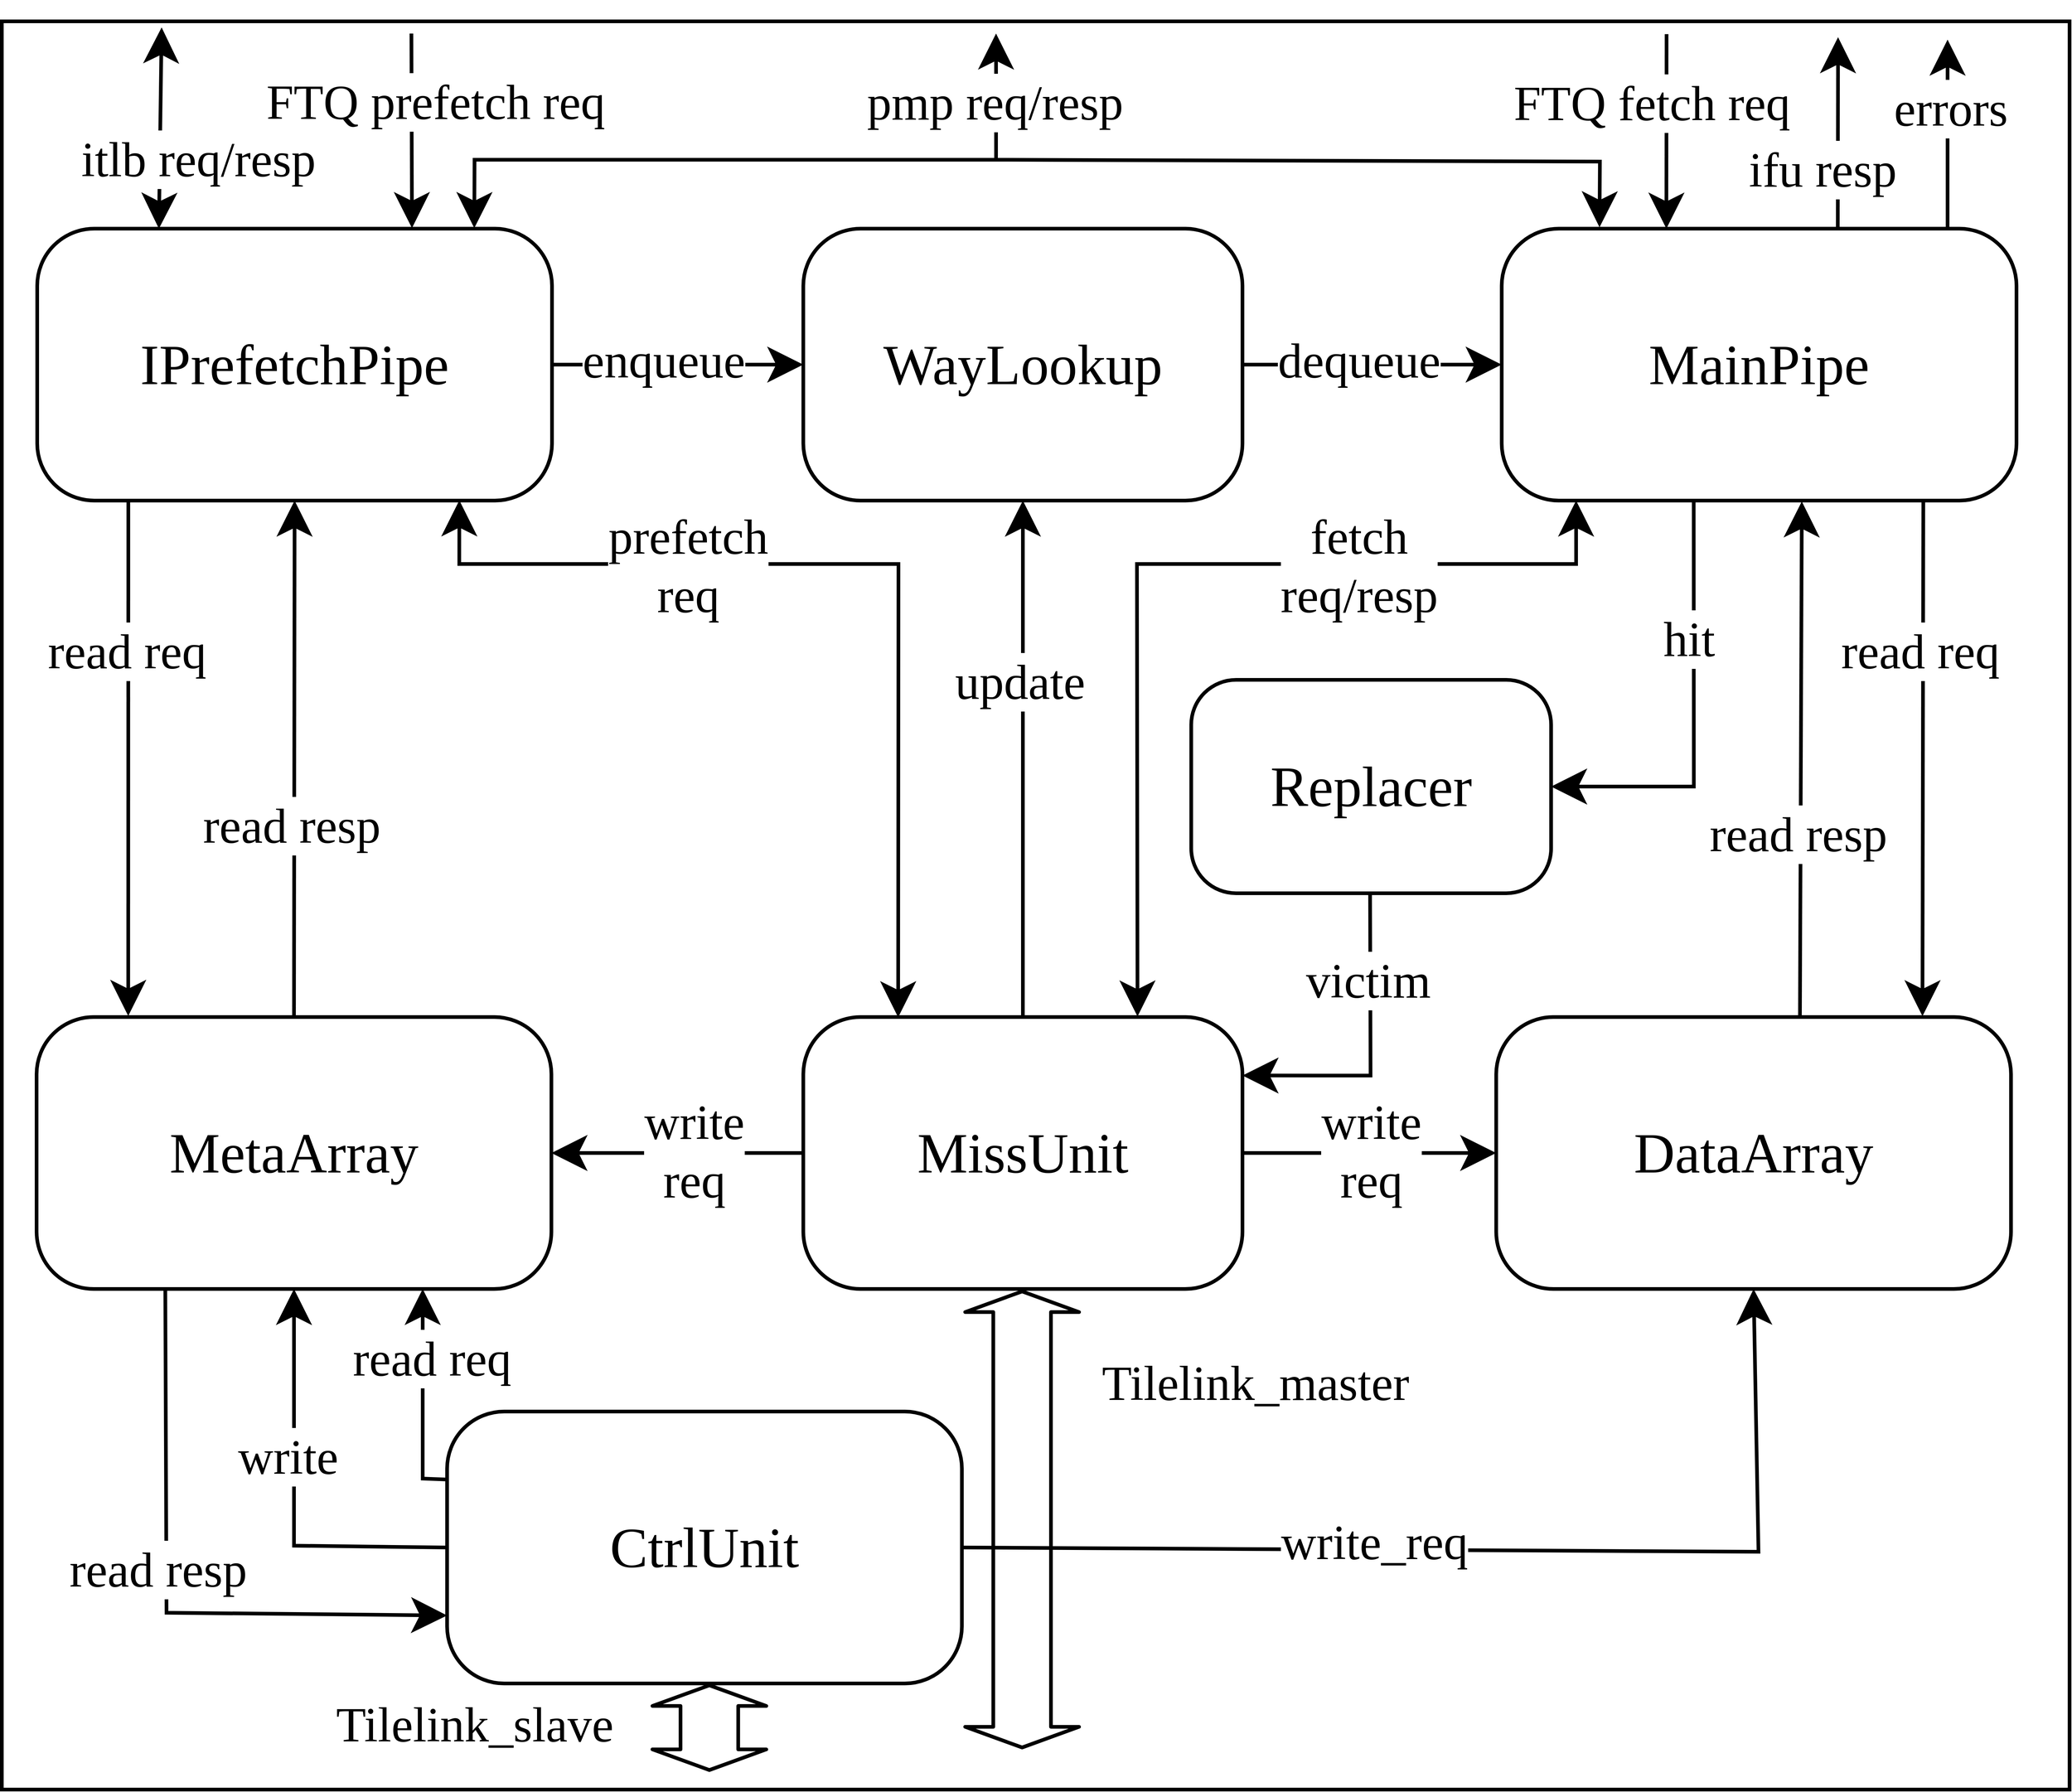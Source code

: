 <mxfile version="26.0.16">
  <diagram name="Page-1" id="PJgCdanIaGpkUApIPNjL">
    <mxGraphModel dx="5603" dy="2531" grid="1" gridSize="10" guides="1" tooltips="1" connect="1" arrows="1" fold="1" page="1" pageScale="1" pageWidth="827" pageHeight="1169" math="0" shadow="0">
      <root>
        <mxCell id="0" />
        <mxCell id="1" parent="0" />
        <mxCell id="Eg_9pR13XYyEN4W18mx6-2" value="" style="rounded=0;whiteSpace=wrap;html=1;fillColor=none;strokeWidth=6;" parent="1" vertex="1">
          <mxGeometry x="860" y="2050" width="3390" height="2900" as="geometry" />
        </mxCell>
        <mxCell id="Eg_9pR13XYyEN4W18mx6-3" value="&lt;span style=&quot;font-family: &amp;quot;MS Mincho&amp;quot;, &amp;quot;ＭＳ 明朝&amp;quot;; font-size: 93px;&quot;&gt;IPrefetchPipe&lt;/span&gt;" style="rounded=1;whiteSpace=wrap;html=1;fillColor=none;strokeWidth=6;shadow=0;glass=0;autosize=0;resizeWidth=0;imageHeight=24;imageAspect=1;perimeter=rectanglePerimeter;arcSize=21;" parent="1" vertex="1">
          <mxGeometry x="918" y="2390" width="844" height="446" as="geometry" />
        </mxCell>
        <mxCell id="Eg_9pR13XYyEN4W18mx6-4" value="&lt;span style=&quot;font-family: &amp;quot;MS Mincho&amp;quot;, &amp;quot;ＭＳ 明朝&amp;quot;; font-size: 93px;&quot;&gt;MainPipe&lt;/span&gt;" style="rounded=1;whiteSpace=wrap;html=1;fillColor=none;strokeWidth=6;shadow=0;glass=0;autosize=0;resizeWidth=0;imageHeight=24;imageAspect=1;perimeter=rectanglePerimeter;arcSize=21;" parent="1" vertex="1">
          <mxGeometry x="3319" y="2390" width="844" height="446" as="geometry" />
        </mxCell>
        <mxCell id="Eg_9pR13XYyEN4W18mx6-5" value="&lt;span style=&quot;font-family: &amp;quot;MS Mincho&amp;quot;, &amp;quot;ＭＳ 明朝&amp;quot;; font-size: 93px;&quot;&gt;MetaArray&lt;/span&gt;" style="rounded=1;whiteSpace=wrap;html=1;fillColor=none;strokeWidth=6;shadow=0;glass=0;autosize=0;resizeWidth=0;imageHeight=24;imageAspect=1;perimeter=rectanglePerimeter;arcSize=21;" parent="1" vertex="1">
          <mxGeometry x="917" y="3683" width="844" height="446" as="geometry" />
        </mxCell>
        <mxCell id="Eg_9pR13XYyEN4W18mx6-6" value="&lt;span style=&quot;font-family: &amp;quot;MS Mincho&amp;quot;, &amp;quot;ＭＳ 明朝&amp;quot;; font-size: 93px;&quot;&gt;DataArray&lt;/span&gt;" style="rounded=1;whiteSpace=wrap;html=1;fillColor=none;strokeWidth=6;shadow=0;glass=0;autosize=0;resizeWidth=0;imageHeight=24;imageAspect=1;perimeter=rectanglePerimeter;arcSize=21;" parent="1" vertex="1">
          <mxGeometry x="3310" y="3683" width="844" height="446" as="geometry" />
        </mxCell>
        <mxCell id="Eg_9pR13XYyEN4W18mx6-7" value="&lt;font face=&quot;MS Mincho, ＭＳ 明朝&quot;&gt;&lt;span style=&quot;font-size: 93px;&quot;&gt;WayLookup&lt;/span&gt;&lt;/font&gt;" style="rounded=1;whiteSpace=wrap;html=1;fillColor=none;strokeWidth=6;shadow=0;glass=0;autosize=0;resizeWidth=0;imageHeight=24;imageAspect=1;perimeter=rectanglePerimeter;arcSize=21;" parent="1" vertex="1">
          <mxGeometry x="2174" y="2390" width="720" height="446" as="geometry" />
        </mxCell>
        <mxCell id="Eg_9pR13XYyEN4W18mx6-8" value="&lt;font face=&quot;MS Mincho, ＭＳ 明朝&quot;&gt;&lt;span style=&quot;font-size: 93px;&quot;&gt;MissUnit&lt;/span&gt;&lt;/font&gt;" style="rounded=1;whiteSpace=wrap;html=1;fillColor=none;strokeWidth=6;shadow=0;glass=0;autosize=0;resizeWidth=0;imageHeight=24;imageAspect=1;perimeter=rectanglePerimeter;arcSize=21;" parent="1" vertex="1">
          <mxGeometry x="2174" y="3683" width="720" height="446" as="geometry" />
        </mxCell>
        <mxCell id="Eg_9pR13XYyEN4W18mx6-9" value="" style="endArrow=classic;html=1;rounded=0;strokeWidth=6;endFill=1;startArrow=classic;startFill=1;endSize=40;targetPerimeterSpacing=0;entryX=0.284;entryY=1.002;entryDx=0;entryDy=0;entryPerimeter=0;startSize=40;exitX=0.234;exitY=0;exitDx=0;exitDy=0;exitPerimeter=0;" parent="1" edge="1">
          <mxGeometry width="50" height="50" relative="1" as="geometry">
            <mxPoint x="1117.496" y="2390" as="sourcePoint" />
            <mxPoint x="1122.0" y="2060.0" as="targetPoint" />
          </mxGeometry>
        </mxCell>
        <mxCell id="Eg_9pR13XYyEN4W18mx6-15" value="&lt;font face=&quot;MS Mincho,ＭＳ 明朝&quot; style=&quot;font-size: 80px;&quot;&gt;itlb req/resp&lt;/font&gt;" style="edgeLabel;html=1;align=center;verticalAlign=middle;resizable=0;points=[];labelBackgroundColor=default;" parent="1" vertex="1" connectable="0">
          <mxGeometry x="1187" y="2283" as="geometry">
            <mxPoint x="-5" y="-7" as="offset" />
          </mxGeometry>
        </mxCell>
        <mxCell id="Eg_9pR13XYyEN4W18mx6-16" value="" style="endArrow=none;html=1;rounded=0;strokeWidth=6;endFill=1;startArrow=classic;startFill=1;endSize=40;targetPerimeterSpacing=0;entryX=0.284;entryY=1.002;entryDx=0;entryDy=0;entryPerimeter=0;startSize=40;exitX=0.728;exitY=-0.002;exitDx=0;exitDy=0;exitPerimeter=0;" parent="1" source="Eg_9pR13XYyEN4W18mx6-3" edge="1">
          <mxGeometry width="50" height="50" relative="1" as="geometry">
            <mxPoint x="1526.996" y="2400" as="sourcePoint" />
            <mxPoint x="1531.5" y="2070.0" as="targetPoint" />
          </mxGeometry>
        </mxCell>
        <mxCell id="Eg_9pR13XYyEN4W18mx6-17" value="&lt;font face=&quot;MS Mincho,ＭＳ 明朝&quot; style=&quot;font-size: 80px;&quot;&gt;FTQ prefetch req&lt;/font&gt;" style="edgeLabel;html=1;align=center;verticalAlign=middle;resizable=0;points=[];labelBackgroundColor=default;" parent="1" vertex="1" connectable="0">
          <mxGeometry x="1576" y="2189" as="geometry">
            <mxPoint x="-5" y="-7" as="offset" />
          </mxGeometry>
        </mxCell>
        <mxCell id="Eg_9pR13XYyEN4W18mx6-18" value="&lt;span style=&quot;font-family: &amp;quot;MS Mincho&amp;quot;, &amp;quot;ＭＳ 明朝&amp;quot;; font-size: 93px;&quot;&gt;Replacer&lt;/span&gt;" style="rounded=1;whiteSpace=wrap;html=1;fillColor=none;strokeWidth=6;shadow=0;glass=0;autosize=0;resizeWidth=0;imageHeight=24;imageAspect=1;perimeter=rectanglePerimeter;arcSize=21;" parent="1" vertex="1">
          <mxGeometry x="2810" y="3130" width="590" height="350" as="geometry" />
        </mxCell>
        <mxCell id="Eg_9pR13XYyEN4W18mx6-19" value="" style="endArrow=none;html=1;rounded=0;strokeWidth=6;endFill=1;startArrow=classic;startFill=1;endSize=40;targetPerimeterSpacing=0;entryX=0.177;entryY=1.004;entryDx=0;entryDy=0;entryPerimeter=0;startSize=40;exitX=0.178;exitY=-0.004;exitDx=0;exitDy=0;exitPerimeter=0;" parent="1" source="Eg_9pR13XYyEN4W18mx6-5" target="Eg_9pR13XYyEN4W18mx6-3" edge="1">
          <mxGeometry width="50" height="50" relative="1" as="geometry">
            <mxPoint x="1070.5" y="3349" as="sourcePoint" />
            <mxPoint x="1070.0" y="3030.0" as="targetPoint" />
          </mxGeometry>
        </mxCell>
        <mxCell id="Eg_9pR13XYyEN4W18mx6-20" value="" style="endArrow=none;html=1;rounded=0;strokeWidth=6;endFill=1;startArrow=classic;startFill=1;endSize=40;entryX=0.5;entryY=0;entryDx=0;entryDy=0;startSize=40;exitX=0.5;exitY=1;exitDx=0;exitDy=0;sourcePerimeterSpacing=0;" parent="1" source="Eg_9pR13XYyEN4W18mx6-3" target="Eg_9pR13XYyEN4W18mx6-5" edge="1">
          <mxGeometry width="50" height="50" relative="1" as="geometry">
            <mxPoint x="1338" y="2848" as="sourcePoint" />
            <mxPoint x="1338" y="3691" as="targetPoint" />
          </mxGeometry>
        </mxCell>
        <mxCell id="Eg_9pR13XYyEN4W18mx6-21" value="" style="endArrow=none;html=1;rounded=0;strokeWidth=6;endFill=1;startArrow=classic;startFill=1;endSize=40;entryX=0.5;entryY=0;entryDx=0;entryDy=0;startSize=40;exitX=0.5;exitY=1;exitDx=0;exitDy=0;sourcePerimeterSpacing=0;" parent="1" source="Eg_9pR13XYyEN4W18mx6-7" target="Eg_9pR13XYyEN4W18mx6-8" edge="1">
          <mxGeometry width="50" height="50" relative="1" as="geometry">
            <mxPoint x="2534" y="2860" as="sourcePoint" />
            <mxPoint x="2533" y="3707" as="targetPoint" />
          </mxGeometry>
        </mxCell>
        <mxCell id="Eg_9pR13XYyEN4W18mx6-22" value="" style="endArrow=classic;html=1;rounded=0;strokeWidth=6;endFill=1;startArrow=classic;startFill=1;endSize=40;targetPerimeterSpacing=0;entryX=0.82;entryY=0.999;entryDx=0;entryDy=0;entryPerimeter=0;startSize=40;exitX=0.216;exitY=0.001;exitDx=0;exitDy=0;exitPerimeter=0;" parent="1" source="Eg_9pR13XYyEN4W18mx6-8" target="Eg_9pR13XYyEN4W18mx6-3" edge="1">
          <mxGeometry width="50" height="50" relative="1" as="geometry">
            <mxPoint x="2330" y="3533" as="sourcePoint" />
            <mxPoint x="2330" y="2690" as="targetPoint" />
            <Array as="points">
              <mxPoint x="2330" y="2940" />
              <mxPoint x="1610" y="2940" />
            </Array>
          </mxGeometry>
        </mxCell>
        <mxCell id="Eg_9pR13XYyEN4W18mx6-23" value="" style="endArrow=classic;html=1;rounded=0;strokeWidth=6;endFill=1;startArrow=classic;startFill=1;endSize=40;targetPerimeterSpacing=0;entryX=0.82;entryY=0.999;entryDx=0;entryDy=0;entryPerimeter=0;startSize=40;exitX=0.761;exitY=-0.002;exitDx=0;exitDy=0;exitPerimeter=0;" parent="1" source="Eg_9pR13XYyEN4W18mx6-8" edge="1">
          <mxGeometry width="50" height="50" relative="1" as="geometry">
            <mxPoint x="2721" y="3683" as="sourcePoint" />
            <mxPoint x="3441" y="2836" as="targetPoint" />
            <Array as="points">
              <mxPoint x="2721" y="2940" />
              <mxPoint x="3441" y="2940" />
            </Array>
          </mxGeometry>
        </mxCell>
        <mxCell id="Eg_9pR13XYyEN4W18mx6-27" value="" style="endArrow=none;html=1;rounded=0;strokeWidth=6;endFill=1;startArrow=classic;startFill=1;endSize=40;targetPerimeterSpacing=0;entryX=0.59;entryY=0.002;entryDx=0;entryDy=0;entryPerimeter=0;startSize=40;exitX=0.583;exitY=1.003;exitDx=0;exitDy=0;exitPerimeter=0;" parent="1" source="Eg_9pR13XYyEN4W18mx6-4" target="Eg_9pR13XYyEN4W18mx6-6" edge="1">
          <mxGeometry width="50" height="50" relative="1" as="geometry">
            <mxPoint x="3809.998" y="2838" as="sourcePoint" />
            <mxPoint x="3809.998" y="3681" as="targetPoint" />
          </mxGeometry>
        </mxCell>
        <mxCell id="Eg_9pR13XYyEN4W18mx6-28" value="" style="endArrow=none;html=1;rounded=0;strokeWidth=6;endFill=1;startArrow=classic;startFill=1;endSize=40;entryX=0.819;entryY=1;entryDx=0;entryDy=0;startSize=40;exitX=0.828;exitY=-0.003;exitDx=0;exitDy=0;sourcePerimeterSpacing=0;exitPerimeter=0;entryPerimeter=0;" parent="1" source="Eg_9pR13XYyEN4W18mx6-6" target="Eg_9pR13XYyEN4W18mx6-4" edge="1">
          <mxGeometry width="50" height="50" relative="1" as="geometry">
            <mxPoint x="4009.998" y="3683" as="sourcePoint" />
            <mxPoint x="4010.998" y="2836" as="targetPoint" />
          </mxGeometry>
        </mxCell>
        <mxCell id="Eg_9pR13XYyEN4W18mx6-29" value="" style="endArrow=classic;html=1;rounded=0;strokeWidth=6;endFill=1;startArrow=none;startFill=0;endSize=40;targetPerimeterSpacing=0;entryX=0;entryY=0.5;entryDx=0;entryDy=0;startSize=40;exitX=1;exitY=0.5;exitDx=0;exitDy=0;" parent="1" source="Eg_9pR13XYyEN4W18mx6-3" target="Eg_9pR13XYyEN4W18mx6-7" edge="1">
          <mxGeometry width="50" height="50" relative="1" as="geometry">
            <mxPoint x="1959.996" y="3010" as="sourcePoint" />
            <mxPoint x="1964.5" y="2680.0" as="targetPoint" />
          </mxGeometry>
        </mxCell>
        <mxCell id="Eg_9pR13XYyEN4W18mx6-30" value="" style="endArrow=classic;html=1;rounded=0;strokeWidth=6;endFill=1;startArrow=none;startFill=0;endSize=40;targetPerimeterSpacing=0;entryX=0;entryY=0.5;entryDx=0;entryDy=0;startSize=40;exitX=1;exitY=0.5;exitDx=0;exitDy=0;" parent="1" source="Eg_9pR13XYyEN4W18mx6-7" target="Eg_9pR13XYyEN4W18mx6-4" edge="1">
          <mxGeometry width="50" height="50" relative="1" as="geometry">
            <mxPoint x="2840" y="2620" as="sourcePoint" />
            <mxPoint x="3252" y="2620" as="targetPoint" />
          </mxGeometry>
        </mxCell>
        <mxCell id="Eg_9pR13XYyEN4W18mx6-31" value="" style="endArrow=none;html=1;rounded=0;strokeWidth=6;endFill=1;startArrow=classic;startFill=1;endSize=40;targetPerimeterSpacing=0;entryX=0.284;entryY=1.002;entryDx=0;entryDy=0;entryPerimeter=0;startSize=40;exitX=0.491;exitY=0.001;exitDx=0;exitDy=0;exitPerimeter=0;" parent="1" edge="1">
          <mxGeometry width="50" height="50" relative="1" as="geometry">
            <mxPoint x="3589.004" y="2389.996" as="sourcePoint" />
            <mxPoint x="3589.3" y="2071.0" as="targetPoint" />
          </mxGeometry>
        </mxCell>
        <mxCell id="Eg_9pR13XYyEN4W18mx6-34" value="" style="endArrow=none;html=1;rounded=0;strokeWidth=6;endFill=1;startArrow=classic;startFill=1;endSize=40;entryX=0.819;entryY=0.001;entryDx=0;entryDy=0;entryPerimeter=0;startSize=40;exitX=0.491;exitY=0.001;exitDx=0;exitDy=0;exitPerimeter=0;sourcePerimeterSpacing=0;" parent="1" edge="1">
          <mxGeometry width="50" height="50" relative="1" as="geometry">
            <mxPoint x="3870.46" y="2076.0" as="sourcePoint" />
            <mxPoint x="3869.996" y="2389.996" as="targetPoint" />
          </mxGeometry>
        </mxCell>
        <mxCell id="Eg_9pR13XYyEN4W18mx6-35" value="" style="endArrow=classic;html=1;rounded=0;strokeWidth=6;endFill=1;startArrow=none;startFill=0;endSize=40;targetPerimeterSpacing=0;entryX=0;entryY=0.5;entryDx=0;entryDy=0;startSize=40;exitX=1;exitY=0.5;exitDx=0;exitDy=0;" parent="1" source="Eg_9pR13XYyEN4W18mx6-8" target="Eg_9pR13XYyEN4W18mx6-6" edge="1">
          <mxGeometry width="50" height="50" relative="1" as="geometry">
            <mxPoint x="2840" y="3910" as="sourcePoint" />
            <mxPoint x="3265" y="3910" as="targetPoint" />
          </mxGeometry>
        </mxCell>
        <mxCell id="Eg_9pR13XYyEN4W18mx6-36" value="" style="endArrow=classic;html=1;rounded=0;strokeWidth=6;endFill=1;startArrow=none;startFill=0;endSize=40;entryX=1;entryY=0.5;entryDx=0;entryDy=0;startSize=40;exitX=0;exitY=0.5;exitDx=0;exitDy=0;sourcePerimeterSpacing=0;" parent="1" source="Eg_9pR13XYyEN4W18mx6-8" target="Eg_9pR13XYyEN4W18mx6-5" edge="1">
          <mxGeometry width="50" height="50" relative="1" as="geometry">
            <mxPoint x="2216" y="3910" as="sourcePoint" />
            <mxPoint x="1800" y="3910" as="targetPoint" />
          </mxGeometry>
        </mxCell>
        <mxCell id="Eg_9pR13XYyEN4W18mx6-37" value="" style="endArrow=none;html=1;rounded=0;strokeWidth=6;endFill=1;startArrow=classic;startFill=1;endSize=40;targetPerimeterSpacing=0;entryX=0.373;entryY=0.999;entryDx=0;entryDy=0;entryPerimeter=0;startSize=40;exitX=1;exitY=0.5;exitDx=0;exitDy=0;" parent="1" source="Eg_9pR13XYyEN4W18mx6-18" target="Eg_9pR13XYyEN4W18mx6-4" edge="1">
          <mxGeometry width="50" height="50" relative="1" as="geometry">
            <mxPoint x="3630.99" y="3218.55" as="sourcePoint" />
            <mxPoint x="3631.69" y="2900.0" as="targetPoint" />
            <Array as="points">
              <mxPoint x="3634" y="3305" />
            </Array>
          </mxGeometry>
        </mxCell>
        <mxCell id="Eg_9pR13XYyEN4W18mx6-38" value="" style="endArrow=none;html=1;rounded=0;strokeWidth=6;endFill=1;startArrow=classic;startFill=1;endSize=40;targetPerimeterSpacing=0;entryX=0.497;entryY=0.999;entryDx=0;entryDy=0;startSize=40;exitX=1;exitY=0.215;exitDx=0;exitDy=0;exitPerimeter=0;entryPerimeter=0;" parent="1" source="Eg_9pR13XYyEN4W18mx6-8" target="Eg_9pR13XYyEN4W18mx6-18" edge="1">
          <mxGeometry width="50" height="50" relative="1" as="geometry">
            <mxPoint x="2870" y="3779" as="sourcePoint" />
            <mxPoint x="3104" y="3310" as="targetPoint" />
            <Array as="points">
              <mxPoint x="3104" y="3779" />
            </Array>
          </mxGeometry>
        </mxCell>
        <mxCell id="Eg_9pR13XYyEN4W18mx6-39" value="" style="endArrow=classic;html=1;rounded=0;strokeWidth=6;endFill=1;startArrow=classic;startFill=1;endSize=40;targetPerimeterSpacing=0;startSize=40;exitX=0.849;exitY=-0.002;exitDx=0;exitDy=0;exitPerimeter=0;" parent="1" source="Eg_9pR13XYyEN4W18mx6-3" edge="1">
          <mxGeometry width="50" height="50" relative="1" as="geometry">
            <mxPoint x="1636" y="3019" as="sourcePoint" />
            <mxPoint x="2490" y="2070" as="targetPoint" />
            <Array as="points">
              <mxPoint x="1635" y="2277" />
              <mxPoint x="2490" y="2277" />
            </Array>
          </mxGeometry>
        </mxCell>
        <mxCell id="Eg_9pR13XYyEN4W18mx6-40" value="" style="endArrow=none;html=1;rounded=0;strokeWidth=6;endFill=1;startArrow=classic;startFill=1;endSize=40;targetPerimeterSpacing=0;startSize=40;exitX=0.19;exitY=-0.005;exitDx=0;exitDy=0;exitPerimeter=0;" parent="1" source="Eg_9pR13XYyEN4W18mx6-4" edge="1">
          <mxGeometry width="50" height="50" relative="1" as="geometry">
            <mxPoint x="3544.348" y="2384.77" as="sourcePoint" />
            <mxPoint x="2490" y="2277" as="targetPoint" />
            <Array as="points">
              <mxPoint x="3480" y="2280" />
            </Array>
          </mxGeometry>
        </mxCell>
        <mxCell id="Eg_9pR13XYyEN4W18mx6-41" value="" style="shape=flexArrow;endArrow=classic;startArrow=classic;html=1;rounded=1;width=89.583;endSize=9.304;endWidth=86.146;startWidth=86.146;startSize=9.304;strokeWidth=6;flowAnimation=0;" parent="1" edge="1">
          <mxGeometry width="100" height="100" relative="1" as="geometry">
            <mxPoint x="2532.75" y="4884" as="sourcePoint" />
            <mxPoint x="2532.75" y="4130" as="targetPoint" />
          </mxGeometry>
        </mxCell>
        <mxCell id="Eg_9pR13XYyEN4W18mx6-42" value="&lt;font face=&quot;MS Mincho,ＭＳ 明朝&quot; style=&quot;font-size: 80px;&quot;&gt;Tilelink_master&lt;/font&gt;" style="edgeLabel;html=1;align=center;verticalAlign=middle;resizable=0;points=[];labelBackgroundColor=default;" parent="1" vertex="1" connectable="0">
          <mxGeometry x="2920" y="4290" as="geometry">
            <mxPoint x="-5" y="-7" as="offset" />
          </mxGeometry>
        </mxCell>
        <mxCell id="Eg_9pR13XYyEN4W18mx6-43" value="&lt;font face=&quot;MS Mincho,ＭＳ 明朝&quot; style=&quot;font-size: 80px;&quot;&gt;pmp req/resp&lt;/font&gt;" style="edgeLabel;html=1;align=center;verticalAlign=middle;resizable=0;points=[];labelBackgroundColor=default;" parent="1" vertex="1" connectable="0">
          <mxGeometry x="2493" y="2190" as="geometry">
            <mxPoint x="-5" y="-7" as="offset" />
          </mxGeometry>
        </mxCell>
        <mxCell id="Eg_9pR13XYyEN4W18mx6-44" value="&lt;font face=&quot;MS Mincho,ＭＳ 明朝&quot; style=&quot;font-size: 80px;&quot;&gt;FTQ fetch req&lt;/font&gt;" style="edgeLabel;html=1;align=center;verticalAlign=middle;resizable=0;points=[];labelBackgroundColor=default;" parent="1" vertex="1" connectable="0">
          <mxGeometry x="3570" y="2191" as="geometry">
            <mxPoint x="-5" y="-7" as="offset" />
          </mxGeometry>
        </mxCell>
        <mxCell id="Eg_9pR13XYyEN4W18mx6-45" value="&lt;font face=&quot;MS Mincho,ＭＳ 明朝&quot; style=&quot;font-size: 80px;&quot;&gt;ifu resp&lt;/font&gt;" style="edgeLabel;html=1;align=center;verticalAlign=middle;resizable=0;points=[];labelBackgroundColor=default;" parent="1" vertex="1" connectable="0">
          <mxGeometry x="3850" y="2300" as="geometry">
            <mxPoint x="-5" y="-7" as="offset" />
          </mxGeometry>
        </mxCell>
        <mxCell id="Eg_9pR13XYyEN4W18mx6-46" value="&lt;font face=&quot;MS Mincho,ＭＳ 明朝&quot; style=&quot;font-size: 80px;&quot;&gt;read req&lt;/font&gt;" style="edgeLabel;html=1;align=center;verticalAlign=middle;resizable=0;points=[];labelBackgroundColor=default;" parent="1" vertex="1" connectable="0">
          <mxGeometry x="1070" y="3090" as="geometry">
            <mxPoint x="-5" y="-7" as="offset" />
          </mxGeometry>
        </mxCell>
        <mxCell id="Eg_9pR13XYyEN4W18mx6-47" value="&lt;font face=&quot;MS Mincho,ＭＳ 明朝&quot; style=&quot;font-size: 80px;&quot;&gt;read resp&lt;/font&gt;" style="edgeLabel;html=1;align=center;verticalAlign=middle;resizable=0;points=[];labelBackgroundColor=default;" parent="1" vertex="1" connectable="0">
          <mxGeometry x="1339" y="3390" as="geometry">
            <mxPoint x="-4" y="-21" as="offset" />
          </mxGeometry>
        </mxCell>
        <mxCell id="Eg_9pR13XYyEN4W18mx6-48" value="&lt;font face=&quot;MS Mincho,ＭＳ 明朝&quot; style=&quot;font-size: 80px;&quot;&gt;read req&lt;/font&gt;" style="edgeLabel;html=1;align=center;verticalAlign=middle;resizable=0;points=[];labelBackgroundColor=default;" parent="1" vertex="1" connectable="0">
          <mxGeometry x="4010" y="3090" as="geometry">
            <mxPoint x="-5" y="-7" as="offset" />
          </mxGeometry>
        </mxCell>
        <mxCell id="Eg_9pR13XYyEN4W18mx6-49" value="&lt;font face=&quot;MS Mincho,ＭＳ 明朝&quot; style=&quot;font-size: 80px;&quot;&gt;read resp&lt;/font&gt;" style="edgeLabel;html=1;align=center;verticalAlign=middle;resizable=0;points=[];labelBackgroundColor=default;" parent="1" vertex="1" connectable="0">
          <mxGeometry x="3810" y="3390" as="geometry">
            <mxPoint x="-5" y="-7" as="offset" />
          </mxGeometry>
        </mxCell>
        <mxCell id="Eg_9pR13XYyEN4W18mx6-50" value="&lt;font face=&quot;MS Mincho,ＭＳ 明朝&quot; style=&quot;font-size: 80px;&quot;&gt;enqueue&lt;/font&gt;" style="edgeLabel;html=1;align=center;verticalAlign=middle;resizable=0;points=[];labelBackgroundColor=default;" parent="1" vertex="1" connectable="0">
          <mxGeometry x="1950" y="2613" as="geometry">
            <mxPoint x="-5" y="-7" as="offset" />
          </mxGeometry>
        </mxCell>
        <mxCell id="Eg_9pR13XYyEN4W18mx6-51" value="&lt;font face=&quot;MS Mincho,ＭＳ 明朝&quot; style=&quot;font-size: 80px;&quot;&gt;dequeue&lt;/font&gt;" style="edgeLabel;html=1;align=center;verticalAlign=middle;resizable=0;points=[];labelBackgroundColor=default;" parent="1" vertex="1" connectable="0">
          <mxGeometry x="3090" y="2613" as="geometry">
            <mxPoint x="-5" y="-7" as="offset" />
          </mxGeometry>
        </mxCell>
        <mxCell id="Eg_9pR13XYyEN4W18mx6-52" value="&lt;font face=&quot;MS Mincho,ＭＳ 明朝&quot; style=&quot;font-size: 80px;&quot;&gt;write&lt;/font&gt;&lt;div&gt;&lt;font face=&quot;MS Mincho,ＭＳ 明朝&quot; style=&quot;font-size: 80px;&quot;&gt;req&lt;/font&gt;&lt;/div&gt;" style="edgeLabel;html=1;align=center;verticalAlign=middle;resizable=0;points=[];labelBackgroundColor=default;" parent="1" vertex="1" connectable="0">
          <mxGeometry x="2000" y="3910" as="geometry">
            <mxPoint x="-5" y="-7" as="offset" />
          </mxGeometry>
        </mxCell>
        <mxCell id="Eg_9pR13XYyEN4W18mx6-53" value="&lt;font face=&quot;MS Mincho,ＭＳ 明朝&quot; style=&quot;font-size: 80px;&quot;&gt;write&lt;/font&gt;&lt;div&gt;&lt;font face=&quot;MS Mincho,ＭＳ 明朝&quot; style=&quot;font-size: 80px;&quot;&gt;req&lt;/font&gt;&lt;/div&gt;" style="edgeLabel;html=1;align=center;verticalAlign=middle;resizable=0;points=[];labelBackgroundColor=default;" parent="1" vertex="1" connectable="0">
          <mxGeometry x="3110" y="3910" as="geometry">
            <mxPoint x="-5" y="-7" as="offset" />
          </mxGeometry>
        </mxCell>
        <mxCell id="Eg_9pR13XYyEN4W18mx6-54" value="&lt;font face=&quot;MS Mincho,ＭＳ 明朝&quot; style=&quot;font-size: 80px;&quot;&gt;prefetch&lt;/font&gt;&lt;div&gt;&lt;font face=&quot;MS Mincho,ＭＳ 明朝&quot; style=&quot;font-size: 80px;&quot;&gt;req&lt;/font&gt;&lt;/div&gt;" style="edgeLabel;html=1;align=center;verticalAlign=middle;resizable=0;points=[];labelBackgroundColor=default;" parent="1" vertex="1" connectable="0">
          <mxGeometry x="1990" y="2950" as="geometry">
            <mxPoint x="-5" y="-7" as="offset" />
          </mxGeometry>
        </mxCell>
        <mxCell id="Eg_9pR13XYyEN4W18mx6-55" value="&lt;font face=&quot;MS Mincho,ＭＳ 明朝&quot; style=&quot;font-size: 80px;&quot;&gt;fetch&lt;/font&gt;&lt;div&gt;&lt;font face=&quot;MS Mincho,ＭＳ 明朝&quot; style=&quot;font-size: 80px;&quot;&gt;req/resp&lt;/font&gt;&lt;/div&gt;" style="edgeLabel;html=1;align=center;verticalAlign=middle;resizable=0;points=[];labelBackgroundColor=default;" parent="1" vertex="1" connectable="0">
          <mxGeometry x="3090" y="2950" as="geometry">
            <mxPoint x="-5" y="-7" as="offset" />
          </mxGeometry>
        </mxCell>
        <mxCell id="Eg_9pR13XYyEN4W18mx6-56" value="&lt;font face=&quot;MS Mincho,ＭＳ 明朝&quot; style=&quot;font-size: 80px;&quot;&gt;update&lt;/font&gt;" style="edgeLabel;html=1;align=center;verticalAlign=middle;resizable=0;points=[];labelBackgroundColor=default;" parent="1" vertex="1" connectable="0">
          <mxGeometry x="2534" y="3140" as="geometry">
            <mxPoint x="-5" y="-7" as="offset" />
          </mxGeometry>
        </mxCell>
        <mxCell id="Eg_9pR13XYyEN4W18mx6-57" value="&lt;font face=&quot;MS Mincho,ＭＳ 明朝&quot; style=&quot;font-size: 80px;&quot;&gt;hit&lt;/font&gt;" style="edgeLabel;html=1;align=center;verticalAlign=middle;resizable=0;points=[];labelBackgroundColor=default;" parent="1" vertex="1" connectable="0">
          <mxGeometry x="3630.99" y="3070" as="geometry">
            <mxPoint x="-5" y="-7" as="offset" />
          </mxGeometry>
        </mxCell>
        <mxCell id="Eg_9pR13XYyEN4W18mx6-58" value="&lt;font face=&quot;MS Mincho,ＭＳ 明朝&quot; style=&quot;font-size: 80px;&quot;&gt;victim&lt;/font&gt;" style="edgeLabel;html=1;align=center;verticalAlign=middle;resizable=0;points=[];labelBackgroundColor=default;" parent="1" vertex="1" connectable="0">
          <mxGeometry x="3105" y="3630" as="geometry">
            <mxPoint x="-5" y="-7" as="offset" />
          </mxGeometry>
        </mxCell>
        <mxCell id="99R8zTNlRiclbiTMnsVC-2" value="" style="endArrow=none;html=1;rounded=0;strokeWidth=6;endFill=1;startArrow=classic;startFill=1;endSize=40;entryX=0.819;entryY=0.001;entryDx=0;entryDy=0;entryPerimeter=0;startSize=40;sourcePerimeterSpacing=0;strokeColor=#000000;" edge="1" parent="1">
          <mxGeometry width="50" height="50" relative="1" as="geometry">
            <mxPoint x="4050" y="2080" as="sourcePoint" />
            <mxPoint x="4050" y="2390" as="targetPoint" />
          </mxGeometry>
        </mxCell>
        <mxCell id="99R8zTNlRiclbiTMnsVC-3" value="&lt;font face=&quot;MS Mincho,ＭＳ 明朝&quot; style=&quot;font-size: 80px; color: rgb(0, 0, 0);&quot;&gt;errors&lt;/font&gt;" style="edgeLabel;html=1;align=center;verticalAlign=middle;resizable=0;points=[];labelBackgroundColor=default;" vertex="1" connectable="0" parent="1">
          <mxGeometry x="4060" y="2200" as="geometry">
            <mxPoint x="-5" y="-7" as="offset" />
          </mxGeometry>
        </mxCell>
        <mxCell id="99R8zTNlRiclbiTMnsVC-5" value="&lt;span style=&quot;font-family: &amp;quot;MS Mincho&amp;quot;, &amp;quot;ＭＳ 明朝&amp;quot;; font-size: 93px;&quot;&gt;CtrlUnit&lt;/span&gt;" style="rounded=1;whiteSpace=wrap;html=1;fillColor=none;strokeWidth=6;shadow=0;glass=0;autosize=0;resizeWidth=0;imageHeight=24;imageAspect=1;perimeter=rectanglePerimeter;arcSize=21;" vertex="1" parent="1">
          <mxGeometry x="1590" y="4330" width="844" height="446" as="geometry" />
        </mxCell>
        <mxCell id="99R8zTNlRiclbiTMnsVC-6" value="" style="endArrow=none;html=1;rounded=0;strokeWidth=6;endFill=1;startArrow=classic;startFill=1;endSize=40;entryX=0;entryY=0.25;entryDx=0;entryDy=0;startSize=40;sourcePerimeterSpacing=0;exitX=0.75;exitY=1;exitDx=0;exitDy=0;" edge="1" parent="1" source="Eg_9pR13XYyEN4W18mx6-5" target="99R8zTNlRiclbiTMnsVC-5">
          <mxGeometry width="50" height="50" relative="1" as="geometry">
            <mxPoint x="1361" y="4130" as="sourcePoint" />
            <mxPoint x="1590" y="4432.5" as="targetPoint" />
            <Array as="points">
              <mxPoint x="1550" y="4440" />
            </Array>
          </mxGeometry>
        </mxCell>
        <mxCell id="99R8zTNlRiclbiTMnsVC-8" value="" style="endArrow=none;html=1;rounded=0;strokeWidth=6;endFill=1;startArrow=classic;startFill=1;endSize=40;startSize=40;sourcePerimeterSpacing=0;entryX=0;entryY=0.5;entryDx=0;entryDy=0;exitX=0.5;exitY=1;exitDx=0;exitDy=0;" edge="1" parent="1" source="Eg_9pR13XYyEN4W18mx6-5" target="99R8zTNlRiclbiTMnsVC-5">
          <mxGeometry width="50" height="50" relative="1" as="geometry">
            <mxPoint x="1200" y="4130" as="sourcePoint" />
            <mxPoint x="1590" y="4534" as="targetPoint" />
            <Array as="points">
              <mxPoint x="1339" y="4550" />
            </Array>
          </mxGeometry>
        </mxCell>
        <mxCell id="99R8zTNlRiclbiTMnsVC-9" value="" style="endArrow=none;html=1;rounded=0;strokeWidth=6;endFill=1;startArrow=classic;startFill=1;endSize=40;targetPerimeterSpacing=0;entryX=0.25;entryY=1;entryDx=0;entryDy=0;startSize=40;exitX=0;exitY=0.75;exitDx=0;exitDy=0;" edge="1" parent="1" source="99R8zTNlRiclbiTMnsVC-5" target="Eg_9pR13XYyEN4W18mx6-5">
          <mxGeometry width="50" height="50" relative="1" as="geometry">
            <mxPoint x="1040" y="4972" as="sourcePoint" />
            <mxPoint x="1040" y="4129" as="targetPoint" />
            <Array as="points">
              <mxPoint x="1130" y="4660" />
            </Array>
          </mxGeometry>
        </mxCell>
        <mxCell id="99R8zTNlRiclbiTMnsVC-10" value="&lt;font face=&quot;MS Mincho,ＭＳ 明朝&quot; style=&quot;font-size: 80px;&quot;&gt;read req&lt;/font&gt;" style="edgeLabel;html=1;align=center;verticalAlign=middle;resizable=0;points=[];labelBackgroundColor=default;" vertex="1" connectable="0" parent="1">
          <mxGeometry x="1570" y="4250" as="geometry">
            <mxPoint x="-5" y="-7" as="offset" />
          </mxGeometry>
        </mxCell>
        <mxCell id="99R8zTNlRiclbiTMnsVC-11" value="&lt;font face=&quot;MS Mincho,ＭＳ 明朝&quot; style=&quot;font-size: 80px;&quot;&gt;write&lt;/font&gt;" style="edgeLabel;html=1;align=center;verticalAlign=middle;resizable=0;points=[];labelBackgroundColor=default;" vertex="1" connectable="0" parent="1">
          <mxGeometry x="1339" y="4410" as="geometry">
            <mxPoint x="-10" y="-6" as="offset" />
          </mxGeometry>
        </mxCell>
        <mxCell id="99R8zTNlRiclbiTMnsVC-12" value="&lt;font face=&quot;MS Mincho,ＭＳ 明朝&quot; style=&quot;font-size: 80px;&quot;&gt;read resp&lt;/font&gt;" style="edgeLabel;html=1;align=center;verticalAlign=middle;resizable=0;points=[];labelBackgroundColor=default;" vertex="1" connectable="0" parent="1">
          <mxGeometry x="1120" y="4610" as="geometry">
            <mxPoint x="-4" y="-21" as="offset" />
          </mxGeometry>
        </mxCell>
        <mxCell id="99R8zTNlRiclbiTMnsVC-13" value="" style="endArrow=none;html=1;rounded=0;strokeWidth=6;endFill=1;startArrow=classic;startFill=1;endSize=40;targetPerimeterSpacing=0;entryX=1;entryY=0.5;entryDx=0;entryDy=0;startSize=40;exitX=0.5;exitY=1;exitDx=0;exitDy=0;" edge="1" parent="1" source="Eg_9pR13XYyEN4W18mx6-6" target="99R8zTNlRiclbiTMnsVC-5">
          <mxGeometry width="50" height="50" relative="1" as="geometry">
            <mxPoint x="3623" y="4210" as="sourcePoint" />
            <mxPoint x="3620" y="5057" as="targetPoint" />
            <Array as="points">
              <mxPoint x="3740" y="4560" />
            </Array>
          </mxGeometry>
        </mxCell>
        <mxCell id="99R8zTNlRiclbiTMnsVC-14" value="&lt;font face=&quot;MS Mincho,ＭＳ 明朝&quot; style=&quot;font-size: 80px;&quot;&gt;write_req&lt;/font&gt;" style="edgeLabel;html=1;align=center;verticalAlign=middle;resizable=0;points=[];labelBackgroundColor=default;" vertex="1" connectable="0" parent="1">
          <mxGeometry x="3120" y="4550" as="geometry">
            <mxPoint x="-10" y="-6" as="offset" />
          </mxGeometry>
        </mxCell>
        <mxCell id="99R8zTNlRiclbiTMnsVC-16" value="" style="shape=flexArrow;endArrow=classic;startArrow=classic;html=1;rounded=1;width=89.583;endSize=9.304;endWidth=86.146;startWidth=86.146;startSize=9.304;strokeWidth=6;flowAnimation=0;" edge="1" parent="1">
          <mxGeometry width="100" height="100" relative="1" as="geometry">
            <mxPoint x="2020" y="4921" as="sourcePoint" />
            <mxPoint x="2020" y="4776" as="targetPoint" />
          </mxGeometry>
        </mxCell>
        <mxCell id="99R8zTNlRiclbiTMnsVC-17" value="&lt;font face=&quot;MS Mincho,ＭＳ 明朝&quot; style=&quot;font-size: 80px;&quot;&gt;Tilelink_slave&lt;/font&gt;" style="edgeLabel;html=1;align=center;verticalAlign=middle;resizable=0;points=[];labelBackgroundColor=default;" vertex="1" connectable="0" parent="1">
          <mxGeometry x="1640" y="4850" as="geometry">
            <mxPoint x="-5" y="-7" as="offset" />
          </mxGeometry>
        </mxCell>
      </root>
    </mxGraphModel>
  </diagram>
</mxfile>

